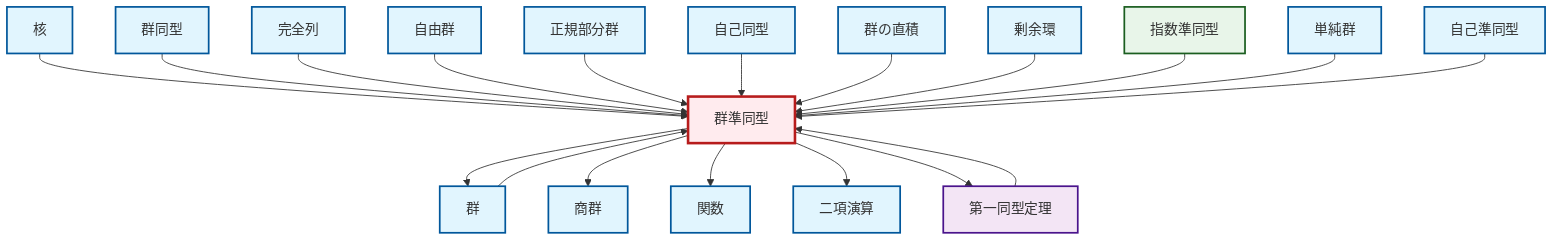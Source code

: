graph TD
    classDef definition fill:#e1f5fe,stroke:#01579b,stroke-width:2px
    classDef theorem fill:#f3e5f5,stroke:#4a148c,stroke-width:2px
    classDef axiom fill:#fff3e0,stroke:#e65100,stroke-width:2px
    classDef example fill:#e8f5e9,stroke:#1b5e20,stroke-width:2px
    classDef current fill:#ffebee,stroke:#b71c1c,stroke-width:3px
    def-binary-operation["二項演算"]:::definition
    def-endomorphism["自己準同型"]:::definition
    def-direct-product["群の直積"]:::definition
    def-homomorphism["群準同型"]:::definition
    def-exact-sequence["完全列"]:::definition
    def-function["関数"]:::definition
    thm-first-isomorphism["第一同型定理"]:::theorem
    ex-exponential-homomorphism["指数準同型"]:::example
    def-automorphism["自己同型"]:::definition
    def-free-group["自由群"]:::definition
    def-quotient-ring["剰余環"]:::definition
    def-simple-group["単純群"]:::definition
    def-isomorphism["群同型"]:::definition
    def-normal-subgroup["正規部分群"]:::definition
    def-quotient-group["商群"]:::definition
    def-group["群"]:::definition
    def-kernel["核"]:::definition
    def-homomorphism --> def-group
    def-kernel --> def-homomorphism
    thm-first-isomorphism --> def-homomorphism
    def-isomorphism --> def-homomorphism
    def-group --> def-homomorphism
    def-exact-sequence --> def-homomorphism
    def-free-group --> def-homomorphism
    def-normal-subgroup --> def-homomorphism
    def-automorphism --> def-homomorphism
    def-direct-product --> def-homomorphism
    def-homomorphism --> def-quotient-group
    def-quotient-ring --> def-homomorphism
    def-homomorphism --> def-function
    ex-exponential-homomorphism --> def-homomorphism
    def-simple-group --> def-homomorphism
    def-homomorphism --> def-binary-operation
    def-endomorphism --> def-homomorphism
    def-homomorphism --> thm-first-isomorphism
    class def-homomorphism current